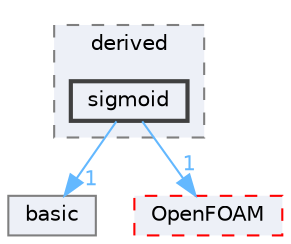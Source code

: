 digraph "src/lagrangian/molecularDynamics/potential/energyScalingFunction/derived/sigmoid"
{
 // LATEX_PDF_SIZE
  bgcolor="transparent";
  edge [fontname=Helvetica,fontsize=10,labelfontname=Helvetica,labelfontsize=10];
  node [fontname=Helvetica,fontsize=10,shape=box,height=0.2,width=0.4];
  compound=true
  subgraph clusterdir_0c6c913ade273243a586c25c0aaa9e89 {
    graph [ bgcolor="#edf0f7", pencolor="grey50", label="derived", fontname=Helvetica,fontsize=10 style="filled,dashed", URL="dir_0c6c913ade273243a586c25c0aaa9e89.html",tooltip=""]
  dir_71a546ed2f5ee0b61dd87aa0089bf9a4 [label="sigmoid", fillcolor="#edf0f7", color="grey25", style="filled,bold", URL="dir_71a546ed2f5ee0b61dd87aa0089bf9a4.html",tooltip=""];
  }
  dir_15750015fbdfc577ed522467676388d6 [label="basic", fillcolor="#edf0f7", color="grey50", style="filled", URL="dir_15750015fbdfc577ed522467676388d6.html",tooltip=""];
  dir_c5473ff19b20e6ec4dfe5c310b3778a8 [label="OpenFOAM", fillcolor="#edf0f7", color="red", style="filled,dashed", URL="dir_c5473ff19b20e6ec4dfe5c310b3778a8.html",tooltip=""];
  dir_71a546ed2f5ee0b61dd87aa0089bf9a4->dir_15750015fbdfc577ed522467676388d6 [headlabel="1", labeldistance=1.5 headhref="dir_003525_000213.html" href="dir_003525_000213.html" color="steelblue1" fontcolor="steelblue1"];
  dir_71a546ed2f5ee0b61dd87aa0089bf9a4->dir_c5473ff19b20e6ec4dfe5c310b3778a8 [headlabel="1", labeldistance=1.5 headhref="dir_003525_002695.html" href="dir_003525_002695.html" color="steelblue1" fontcolor="steelblue1"];
}
